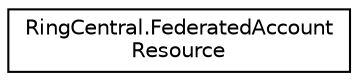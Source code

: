 digraph "Graphical Class Hierarchy"
{
 // LATEX_PDF_SIZE
  edge [fontname="Helvetica",fontsize="10",labelfontname="Helvetica",labelfontsize="10"];
  node [fontname="Helvetica",fontsize="10",shape=record];
  rankdir="LR";
  Node0 [label="RingCentral.FederatedAccount\lResource",height=0.2,width=0.4,color="black", fillcolor="white", style="filled",URL="$classRingCentral_1_1FederatedAccountResource.html",tooltip=" "];
}
